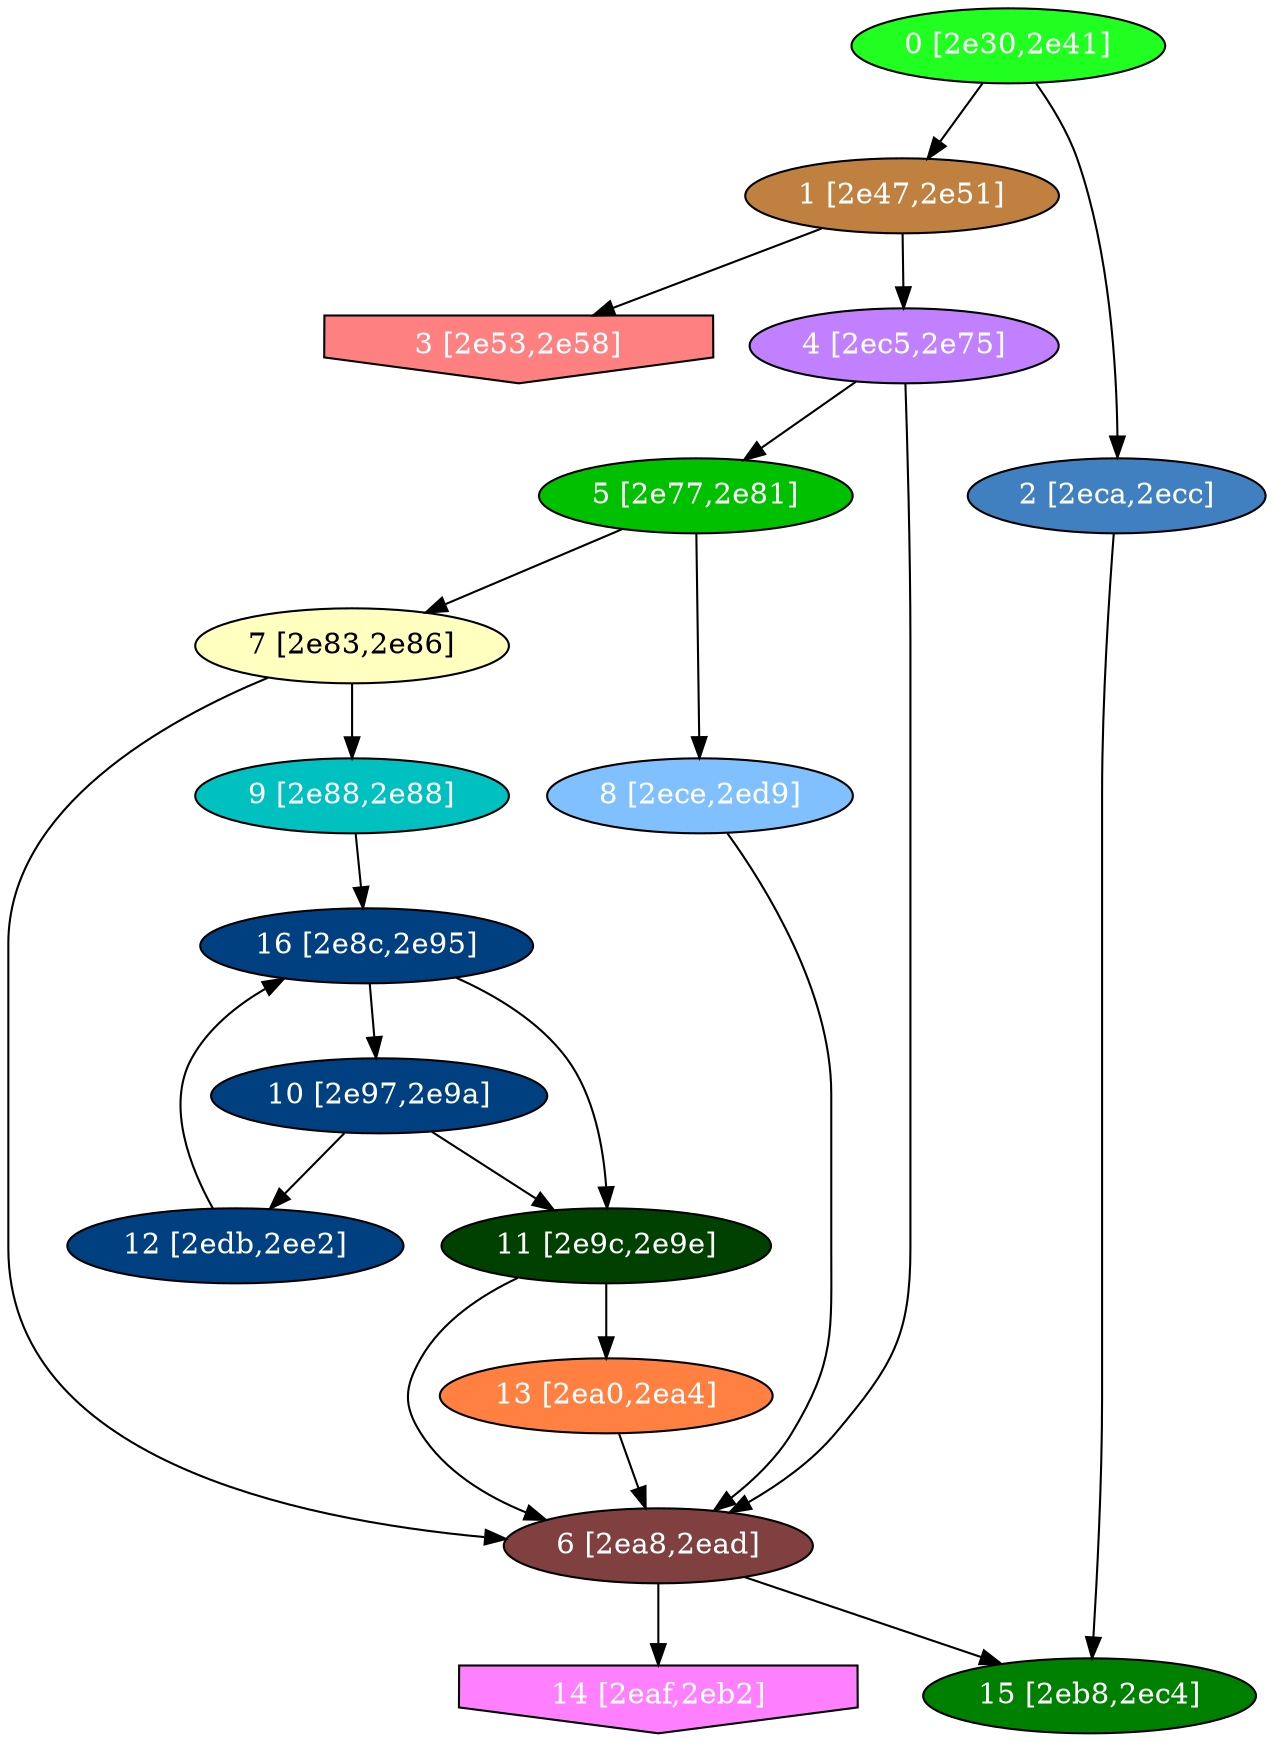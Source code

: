 diGraph libnss3{
	libnss3_0  [style=filled fillcolor="#20FF20" fontcolor="#ffffff" shape=oval label="0 [2e30,2e41]"]
	libnss3_1  [style=filled fillcolor="#C08040" fontcolor="#ffffff" shape=oval label="1 [2e47,2e51]"]
	libnss3_2  [style=filled fillcolor="#4080C0" fontcolor="#ffffff" shape=oval label="2 [2eca,2ecc]"]
	libnss3_3  [style=filled fillcolor="#FF8080" fontcolor="#ffffff" shape=invhouse label="3 [2e53,2e58]"]
	libnss3_4  [style=filled fillcolor="#C080FF" fontcolor="#ffffff" shape=oval label="4 [2ec5,2e75]"]
	libnss3_5  [style=filled fillcolor="#00C000" fontcolor="#ffffff" shape=oval label="5 [2e77,2e81]"]
	libnss3_6  [style=filled fillcolor="#804040" fontcolor="#ffffff" shape=oval label="6 [2ea8,2ead]"]
	libnss3_7  [style=filled fillcolor="#FFFFC0" fontcolor="#000000" shape=oval label="7 [2e83,2e86]"]
	libnss3_8  [style=filled fillcolor="#80C0FF" fontcolor="#ffffff" shape=oval label="8 [2ece,2ed9]"]
	libnss3_9  [style=filled fillcolor="#00C0C0" fontcolor="#ffffff" shape=oval label="9 [2e88,2e88]"]
	libnss3_a  [style=filled fillcolor="#004080" fontcolor="#ffffff" shape=oval label="10 [2e97,2e9a]"]
	libnss3_b  [style=filled fillcolor="#004000" fontcolor="#ffffff" shape=oval label="11 [2e9c,2e9e]"]
	libnss3_c  [style=filled fillcolor="#004080" fontcolor="#ffffff" shape=oval label="12 [2edb,2ee2]"]
	libnss3_d  [style=filled fillcolor="#FF8040" fontcolor="#ffffff" shape=oval label="13 [2ea0,2ea4]"]
	libnss3_e  [style=filled fillcolor="#FF80FF" fontcolor="#ffffff" shape=invhouse label="14 [2eaf,2eb2]"]
	libnss3_f  [style=filled fillcolor="#008000" fontcolor="#ffffff" shape=oval label="15 [2eb8,2ec4]"]
	libnss3_10  [style=filled fillcolor="#004080" fontcolor="#ffffff" shape=oval label="16 [2e8c,2e95]"]

	libnss3_0 -> libnss3_1
	libnss3_0 -> libnss3_2
	libnss3_1 -> libnss3_3
	libnss3_1 -> libnss3_4
	libnss3_2 -> libnss3_f
	libnss3_4 -> libnss3_5
	libnss3_4 -> libnss3_6
	libnss3_5 -> libnss3_7
	libnss3_5 -> libnss3_8
	libnss3_6 -> libnss3_e
	libnss3_6 -> libnss3_f
	libnss3_7 -> libnss3_6
	libnss3_7 -> libnss3_9
	libnss3_8 -> libnss3_6
	libnss3_9 -> libnss3_10
	libnss3_a -> libnss3_b
	libnss3_a -> libnss3_c
	libnss3_b -> libnss3_6
	libnss3_b -> libnss3_d
	libnss3_c -> libnss3_10
	libnss3_d -> libnss3_6
	libnss3_10 -> libnss3_a
	libnss3_10 -> libnss3_b
}